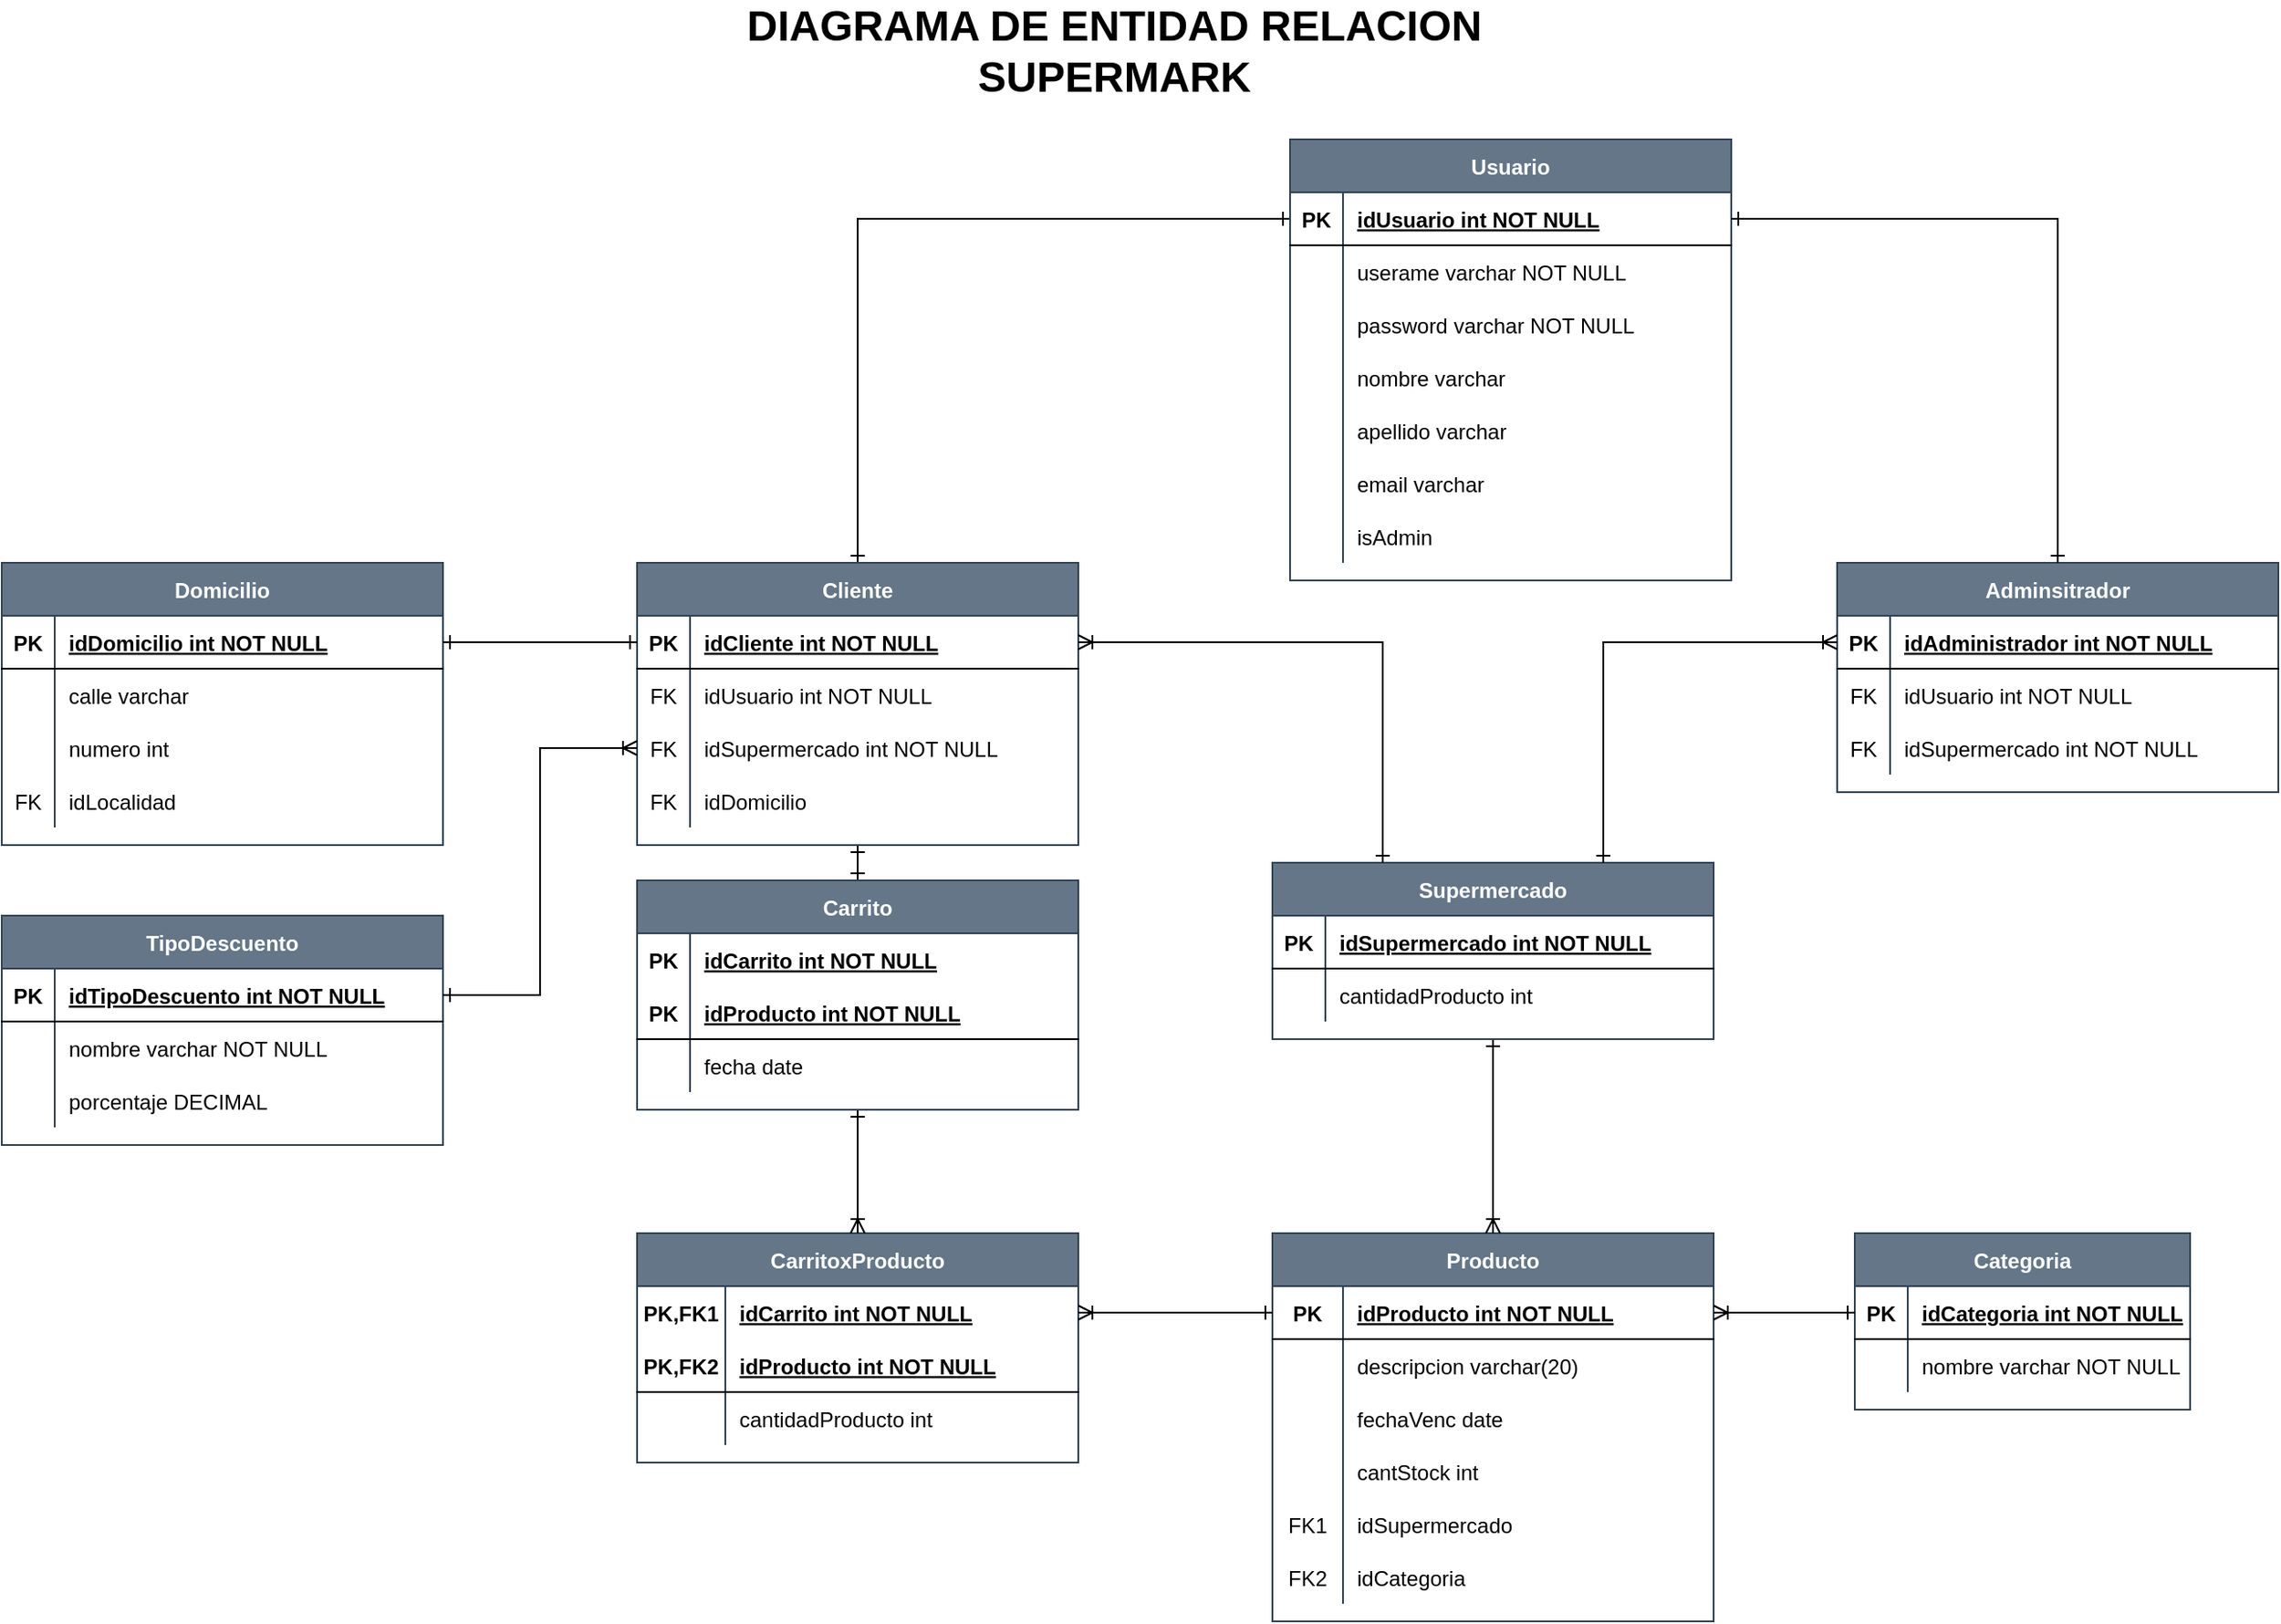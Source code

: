 <mxfile version="20.0.4" type="google"><diagram id="itQEh6w1eeLXgk484Dmk" name="Punto 1"><mxGraphModel grid="1" page="1" gridSize="10" guides="1" tooltips="1" connect="1" arrows="1" fold="1" pageScale="1" pageWidth="827" pageHeight="1169" math="0" shadow="0"><root><mxCell id="0"/><mxCell id="1" parent="0"/><mxCell id="08TrAKvuxEIMJh_NqLTO-1" style="edgeStyle=orthogonalEdgeStyle;rounded=0;orthogonalLoop=1;jettySize=auto;html=1;exitX=0.5;exitY=1;exitDx=0;exitDy=0;entryX=0.5;entryY=0;entryDx=0;entryDy=0;startArrow=ERone;startFill=0;endArrow=ERone;endFill=0;" edge="1" parent="1" source="08TrAKvuxEIMJh_NqLTO-3" target="08TrAKvuxEIMJh_NqLTO-66"><mxGeometry relative="1" as="geometry"/></mxCell><mxCell id="08TrAKvuxEIMJh_NqLTO-2" style="edgeStyle=orthogonalEdgeStyle;rounded=0;orthogonalLoop=1;jettySize=auto;html=1;exitX=0.5;exitY=0;exitDx=0;exitDy=0;entryX=0;entryY=0.5;entryDx=0;entryDy=0;fontColor=#FF0000;startArrow=ERone;startFill=0;endArrow=ERone;endFill=0;" edge="1" parent="1" source="08TrAKvuxEIMJh_NqLTO-3" target="08TrAKvuxEIMJh_NqLTO-94"><mxGeometry relative="1" as="geometry"/></mxCell><mxCell id="08TrAKvuxEIMJh_NqLTO-3" value="Cliente" style="shape=table;startSize=30;container=1;collapsible=1;childLayout=tableLayout;fixedRows=1;rowLines=0;fontStyle=1;align=center;resizeLast=1;fillColor=#647687;fontColor=#ffffff;strokeColor=#314354;" vertex="1" parent="1"><mxGeometry x="400" y="360" width="250" height="160" as="geometry"/></mxCell><mxCell id="08TrAKvuxEIMJh_NqLTO-4" value="" style="shape=partialRectangle;collapsible=0;dropTarget=0;pointerEvents=0;fillColor=none;points=[[0,0.5],[1,0.5]];portConstraint=eastwest;top=0;left=0;right=0;bottom=1;" vertex="1" parent="08TrAKvuxEIMJh_NqLTO-3"><mxGeometry y="30" width="250" height="30" as="geometry"/></mxCell><mxCell id="08TrAKvuxEIMJh_NqLTO-5" value="PK" style="shape=partialRectangle;overflow=hidden;connectable=0;fillColor=none;top=0;left=0;bottom=0;right=0;fontStyle=1;" vertex="1" parent="08TrAKvuxEIMJh_NqLTO-4"><mxGeometry width="30" height="30" as="geometry"><mxRectangle width="30" height="30" as="alternateBounds"/></mxGeometry></mxCell><mxCell id="08TrAKvuxEIMJh_NqLTO-6" value="idCliente int NOT NULL " style="shape=partialRectangle;overflow=hidden;connectable=0;fillColor=none;top=0;left=0;bottom=0;right=0;align=left;spacingLeft=6;fontStyle=5;" vertex="1" parent="08TrAKvuxEIMJh_NqLTO-4"><mxGeometry x="30" width="220" height="30" as="geometry"><mxRectangle width="220" height="30" as="alternateBounds"/></mxGeometry></mxCell><mxCell id="REwyQdhjosNKztsSCiWp-10" value="" style="shape=tableRow;horizontal=0;startSize=0;swimlaneHead=0;swimlaneBody=0;fillColor=none;collapsible=0;dropTarget=0;points=[[0,0.5],[1,0.5]];portConstraint=eastwest;top=0;left=0;right=0;bottom=0;" vertex="1" parent="08TrAKvuxEIMJh_NqLTO-3"><mxGeometry y="60" width="250" height="30" as="geometry"/></mxCell><mxCell id="REwyQdhjosNKztsSCiWp-11" value="FK" style="shape=partialRectangle;connectable=0;fillColor=none;top=0;left=0;bottom=0;right=0;fontStyle=0;overflow=hidden;" vertex="1" parent="REwyQdhjosNKztsSCiWp-10"><mxGeometry width="30" height="30" as="geometry"><mxRectangle width="30" height="30" as="alternateBounds"/></mxGeometry></mxCell><mxCell id="REwyQdhjosNKztsSCiWp-12" value="idUsuario int NOT NULL" style="shape=partialRectangle;connectable=0;fillColor=none;top=0;left=0;bottom=0;right=0;align=left;spacingLeft=6;fontStyle=0;overflow=hidden;" vertex="1" parent="REwyQdhjosNKztsSCiWp-10"><mxGeometry x="30" width="220" height="30" as="geometry"><mxRectangle width="220" height="30" as="alternateBounds"/></mxGeometry></mxCell><mxCell id="08TrAKvuxEIMJh_NqLTO-7" value="" style="shape=partialRectangle;collapsible=0;dropTarget=0;pointerEvents=0;fillColor=none;points=[[0,0.5],[1,0.5]];portConstraint=eastwest;top=0;left=0;right=0;bottom=0;" vertex="1" parent="08TrAKvuxEIMJh_NqLTO-3"><mxGeometry y="90" width="250" height="30" as="geometry"/></mxCell><mxCell id="08TrAKvuxEIMJh_NqLTO-8" value="FK" style="shape=partialRectangle;overflow=hidden;connectable=0;fillColor=none;top=0;left=0;bottom=0;right=0;" vertex="1" parent="08TrAKvuxEIMJh_NqLTO-7"><mxGeometry width="30" height="30" as="geometry"><mxRectangle width="30" height="30" as="alternateBounds"/></mxGeometry></mxCell><mxCell id="08TrAKvuxEIMJh_NqLTO-9" value="idSupermercado int NOT NULL" style="shape=partialRectangle;overflow=hidden;connectable=0;fillColor=none;top=0;left=0;bottom=0;right=0;align=left;spacingLeft=6;" vertex="1" parent="08TrAKvuxEIMJh_NqLTO-7"><mxGeometry x="30" width="220" height="30" as="geometry"><mxRectangle width="220" height="30" as="alternateBounds"/></mxGeometry></mxCell><mxCell id="REwyQdhjosNKztsSCiWp-6" value="" style="shape=tableRow;horizontal=0;startSize=0;swimlaneHead=0;swimlaneBody=0;fillColor=none;collapsible=0;dropTarget=0;points=[[0,0.5],[1,0.5]];portConstraint=eastwest;top=0;left=0;right=0;bottom=0;" vertex="1" parent="08TrAKvuxEIMJh_NqLTO-3"><mxGeometry y="120" width="250" height="30" as="geometry"/></mxCell><mxCell id="REwyQdhjosNKztsSCiWp-7" value="FK" style="shape=partialRectangle;connectable=0;fillColor=none;top=0;left=0;bottom=0;right=0;fontStyle=0;overflow=hidden;" vertex="1" parent="REwyQdhjosNKztsSCiWp-6"><mxGeometry width="30" height="30" as="geometry"><mxRectangle width="30" height="30" as="alternateBounds"/></mxGeometry></mxCell><mxCell id="REwyQdhjosNKztsSCiWp-8" value="idDomicilio" style="shape=partialRectangle;connectable=0;fillColor=none;top=0;left=0;bottom=0;right=0;align=left;spacingLeft=6;fontStyle=0;overflow=hidden;" vertex="1" parent="REwyQdhjosNKztsSCiWp-6"><mxGeometry x="30" width="220" height="30" as="geometry"><mxRectangle width="220" height="30" as="alternateBounds"/></mxGeometry></mxCell><mxCell id="08TrAKvuxEIMJh_NqLTO-10" value="Domicilio" style="shape=table;startSize=30;container=1;collapsible=1;childLayout=tableLayout;fixedRows=1;rowLines=0;fontStyle=1;align=center;resizeLast=1;fillColor=#647687;fontColor=#ffffff;strokeColor=#314354;" vertex="1" parent="1"><mxGeometry x="40" y="360" width="250" height="160" as="geometry"/></mxCell><mxCell id="08TrAKvuxEIMJh_NqLTO-11" value="" style="shape=partialRectangle;collapsible=0;dropTarget=0;pointerEvents=0;fillColor=none;points=[[0,0.5],[1,0.5]];portConstraint=eastwest;top=0;left=0;right=0;bottom=1;" vertex="1" parent="08TrAKvuxEIMJh_NqLTO-10"><mxGeometry y="30" width="250" height="30" as="geometry"/></mxCell><mxCell id="08TrAKvuxEIMJh_NqLTO-12" value="PK" style="shape=partialRectangle;overflow=hidden;connectable=0;fillColor=none;top=0;left=0;bottom=0;right=0;fontStyle=1;" vertex="1" parent="08TrAKvuxEIMJh_NqLTO-11"><mxGeometry width="30" height="30" as="geometry"><mxRectangle width="30" height="30" as="alternateBounds"/></mxGeometry></mxCell><mxCell id="08TrAKvuxEIMJh_NqLTO-13" value="idDomicilio int NOT NULL " style="shape=partialRectangle;overflow=hidden;connectable=0;fillColor=none;top=0;left=0;bottom=0;right=0;align=left;spacingLeft=6;fontStyle=5;" vertex="1" parent="08TrAKvuxEIMJh_NqLTO-11"><mxGeometry x="30" width="220" height="30" as="geometry"><mxRectangle width="220" height="30" as="alternateBounds"/></mxGeometry></mxCell><mxCell id="08TrAKvuxEIMJh_NqLTO-14" value="" style="shape=partialRectangle;collapsible=0;dropTarget=0;pointerEvents=0;fillColor=none;points=[[0,0.5],[1,0.5]];portConstraint=eastwest;top=0;left=0;right=0;bottom=0;" vertex="1" parent="08TrAKvuxEIMJh_NqLTO-10"><mxGeometry y="60" width="250" height="30" as="geometry"/></mxCell><mxCell id="08TrAKvuxEIMJh_NqLTO-15" value="" style="shape=partialRectangle;overflow=hidden;connectable=0;fillColor=none;top=0;left=0;bottom=0;right=0;" vertex="1" parent="08TrAKvuxEIMJh_NqLTO-14"><mxGeometry width="30" height="30" as="geometry"><mxRectangle width="30" height="30" as="alternateBounds"/></mxGeometry></mxCell><mxCell id="08TrAKvuxEIMJh_NqLTO-16" value="calle varchar" style="shape=partialRectangle;overflow=hidden;connectable=0;fillColor=none;top=0;left=0;bottom=0;right=0;align=left;spacingLeft=6;" vertex="1" parent="08TrAKvuxEIMJh_NqLTO-14"><mxGeometry x="30" width="220" height="30" as="geometry"><mxRectangle width="220" height="30" as="alternateBounds"/></mxGeometry></mxCell><mxCell id="08TrAKvuxEIMJh_NqLTO-17" value="" style="shape=tableRow;horizontal=0;startSize=0;swimlaneHead=0;swimlaneBody=0;fillColor=none;collapsible=0;dropTarget=0;points=[[0,0.5],[1,0.5]];portConstraint=eastwest;top=0;left=0;right=0;bottom=0;fontColor=#000000;strokeColor=default;" vertex="1" parent="08TrAKvuxEIMJh_NqLTO-10"><mxGeometry y="90" width="250" height="30" as="geometry"/></mxCell><mxCell id="08TrAKvuxEIMJh_NqLTO-18" value="" style="shape=partialRectangle;connectable=0;fillColor=none;top=0;left=0;bottom=0;right=0;editable=1;overflow=hidden;fontColor=#000000;strokeColor=default;" vertex="1" parent="08TrAKvuxEIMJh_NqLTO-17"><mxGeometry width="30" height="30" as="geometry"><mxRectangle width="30" height="30" as="alternateBounds"/></mxGeometry></mxCell><mxCell id="08TrAKvuxEIMJh_NqLTO-19" value="numero int" style="shape=partialRectangle;connectable=0;fillColor=none;top=0;left=0;bottom=0;right=0;align=left;spacingLeft=6;overflow=hidden;fontColor=#000000;strokeColor=default;" vertex="1" parent="08TrAKvuxEIMJh_NqLTO-17"><mxGeometry x="30" width="220" height="30" as="geometry"><mxRectangle width="220" height="30" as="alternateBounds"/></mxGeometry></mxCell><mxCell id="08TrAKvuxEIMJh_NqLTO-20" value="" style="shape=tableRow;horizontal=0;startSize=0;swimlaneHead=0;swimlaneBody=0;fillColor=none;collapsible=0;dropTarget=0;points=[[0,0.5],[1,0.5]];portConstraint=eastwest;top=0;left=0;right=0;bottom=0;fontColor=#000000;strokeColor=default;" vertex="1" parent="08TrAKvuxEIMJh_NqLTO-10"><mxGeometry y="120" width="250" height="30" as="geometry"/></mxCell><mxCell id="08TrAKvuxEIMJh_NqLTO-21" value="FK" style="shape=partialRectangle;connectable=0;fillColor=none;top=0;left=0;bottom=0;right=0;editable=1;overflow=hidden;fontColor=#000000;strokeColor=default;" vertex="1" parent="08TrAKvuxEIMJh_NqLTO-20"><mxGeometry width="30" height="30" as="geometry"><mxRectangle width="30" height="30" as="alternateBounds"/></mxGeometry></mxCell><mxCell id="08TrAKvuxEIMJh_NqLTO-22" value="idLocalidad" style="shape=partialRectangle;connectable=0;fillColor=none;top=0;left=0;bottom=0;right=0;align=left;spacingLeft=6;overflow=hidden;fontColor=#000000;strokeColor=default;" vertex="1" parent="08TrAKvuxEIMJh_NqLTO-20"><mxGeometry x="30" width="220" height="30" as="geometry"><mxRectangle width="220" height="30" as="alternateBounds"/></mxGeometry></mxCell><mxCell id="08TrAKvuxEIMJh_NqLTO-34" value="DIAGRAMA DE ENTIDAD RELACION&lt;br&gt;SUPERMARK" style="text;strokeColor=none;fillColor=none;html=1;fontSize=24;fontStyle=1;verticalAlign=middle;align=center;" vertex="1" parent="1"><mxGeometry x="620" y="50" width="100" height="40" as="geometry"/></mxCell><mxCell id="08TrAKvuxEIMJh_NqLTO-35" style="edgeStyle=orthogonalEdgeStyle;rounded=0;orthogonalLoop=1;jettySize=auto;html=1;entryX=0;entryY=0.5;entryDx=0;entryDy=0;exitX=1;exitY=0.5;exitDx=0;exitDy=0;startArrow=ERone;startFill=0;endArrow=ERone;endFill=0;" edge="1" parent="1" source="08TrAKvuxEIMJh_NqLTO-11" target="08TrAKvuxEIMJh_NqLTO-4"><mxGeometry relative="1" as="geometry"><mxPoint x="360" y="310" as="sourcePoint"/></mxGeometry></mxCell><mxCell id="08TrAKvuxEIMJh_NqLTO-36" value="CarritoxProducto" style="shape=table;startSize=30;container=1;collapsible=1;childLayout=tableLayout;fixedRows=1;rowLines=0;fontStyle=1;align=center;resizeLast=1;fillColor=#647687;fontColor=#ffffff;strokeColor=#314354;" vertex="1" parent="1"><mxGeometry x="400" y="740" width="250" height="130" as="geometry"/></mxCell><mxCell id="08TrAKvuxEIMJh_NqLTO-37" value="" style="shape=partialRectangle;collapsible=0;dropTarget=0;pointerEvents=0;fillColor=none;points=[[0,0.5],[1,0.5]];portConstraint=eastwest;top=0;left=0;right=0;bottom=1;strokeColor=none;" vertex="1" parent="08TrAKvuxEIMJh_NqLTO-36"><mxGeometry y="30" width="250" height="30" as="geometry"/></mxCell><mxCell id="08TrAKvuxEIMJh_NqLTO-38" value="PK,FK1" style="shape=partialRectangle;overflow=hidden;connectable=0;fillColor=none;top=0;left=0;bottom=0;right=0;fontStyle=1;" vertex="1" parent="08TrAKvuxEIMJh_NqLTO-37"><mxGeometry width="50" height="30" as="geometry"><mxRectangle width="50" height="30" as="alternateBounds"/></mxGeometry></mxCell><mxCell id="08TrAKvuxEIMJh_NqLTO-39" value="idCarrito int NOT NULL " style="shape=partialRectangle;overflow=hidden;connectable=0;fillColor=none;top=0;left=0;bottom=0;right=0;align=left;spacingLeft=6;fontStyle=5;" vertex="1" parent="08TrAKvuxEIMJh_NqLTO-37"><mxGeometry x="50" width="200" height="30" as="geometry"><mxRectangle width="200" height="30" as="alternateBounds"/></mxGeometry></mxCell><mxCell id="08TrAKvuxEIMJh_NqLTO-40" value="" style="shape=tableRow;horizontal=0;startSize=0;swimlaneHead=0;swimlaneBody=0;fillColor=none;collapsible=0;dropTarget=0;points=[[0,0.5],[1,0.5]];portConstraint=eastwest;top=0;left=0;right=0;bottom=1;" vertex="1" parent="08TrAKvuxEIMJh_NqLTO-36"><mxGeometry y="60" width="250" height="30" as="geometry"/></mxCell><mxCell id="08TrAKvuxEIMJh_NqLTO-41" value="PK,FK2" style="shape=partialRectangle;connectable=0;fillColor=none;top=0;left=0;bottom=0;right=0;fontStyle=1;overflow=hidden;" vertex="1" parent="08TrAKvuxEIMJh_NqLTO-40"><mxGeometry width="50" height="30" as="geometry"><mxRectangle width="50" height="30" as="alternateBounds"/></mxGeometry></mxCell><mxCell id="08TrAKvuxEIMJh_NqLTO-42" value="idProducto int NOT NULL" style="shape=partialRectangle;connectable=0;fillColor=none;top=0;left=0;bottom=0;right=0;align=left;spacingLeft=6;fontStyle=5;overflow=hidden;" vertex="1" parent="08TrAKvuxEIMJh_NqLTO-40"><mxGeometry x="50" width="200" height="30" as="geometry"><mxRectangle width="200" height="30" as="alternateBounds"/></mxGeometry></mxCell><mxCell id="08TrAKvuxEIMJh_NqLTO-43" value="" style="shape=partialRectangle;collapsible=0;dropTarget=0;pointerEvents=0;fillColor=none;points=[[0,0.5],[1,0.5]];portConstraint=eastwest;top=0;left=0;right=0;bottom=0;" vertex="1" parent="08TrAKvuxEIMJh_NqLTO-36"><mxGeometry y="90" width="250" height="30" as="geometry"/></mxCell><mxCell id="08TrAKvuxEIMJh_NqLTO-44" value="" style="shape=partialRectangle;overflow=hidden;connectable=0;fillColor=none;top=0;left=0;bottom=0;right=0;" vertex="1" parent="08TrAKvuxEIMJh_NqLTO-43"><mxGeometry width="50" height="30" as="geometry"><mxRectangle width="50" height="30" as="alternateBounds"/></mxGeometry></mxCell><mxCell id="08TrAKvuxEIMJh_NqLTO-45" value="cantidadProducto int" style="shape=partialRectangle;overflow=hidden;connectable=0;fillColor=none;top=0;left=0;bottom=0;right=0;align=left;spacingLeft=6;" vertex="1" parent="08TrAKvuxEIMJh_NqLTO-43"><mxGeometry x="50" width="200" height="30" as="geometry"><mxRectangle width="200" height="30" as="alternateBounds"/></mxGeometry></mxCell><mxCell id="08TrAKvuxEIMJh_NqLTO-46" value="Producto" style="shape=table;startSize=30;container=1;collapsible=1;childLayout=tableLayout;fixedRows=1;rowLines=0;fontStyle=1;align=center;resizeLast=1;fillColor=#647687;fontColor=#ffffff;strokeColor=#314354;" vertex="1" parent="1"><mxGeometry x="760" y="740" width="250" height="220" as="geometry"/></mxCell><mxCell id="08TrAKvuxEIMJh_NqLTO-47" value="" style="shape=tableRow;horizontal=0;startSize=0;swimlaneHead=0;swimlaneBody=0;fillColor=none;collapsible=0;dropTarget=0;points=[[0,0.5],[1,0.5]];portConstraint=eastwest;top=0;left=0;right=0;bottom=1;" vertex="1" parent="08TrAKvuxEIMJh_NqLTO-46"><mxGeometry y="30" width="250" height="30" as="geometry"/></mxCell><mxCell id="08TrAKvuxEIMJh_NqLTO-48" value="PK" style="shape=partialRectangle;connectable=0;fillColor=none;top=0;left=0;bottom=0;right=0;fontStyle=1;overflow=hidden;" vertex="1" parent="08TrAKvuxEIMJh_NqLTO-47"><mxGeometry width="40" height="30" as="geometry"><mxRectangle width="40" height="30" as="alternateBounds"/></mxGeometry></mxCell><mxCell id="08TrAKvuxEIMJh_NqLTO-49" value="idProducto int NOT NULL" style="shape=partialRectangle;connectable=0;fillColor=none;top=0;left=0;bottom=0;right=0;align=left;spacingLeft=6;fontStyle=5;overflow=hidden;" vertex="1" parent="08TrAKvuxEIMJh_NqLTO-47"><mxGeometry x="40" width="210" height="30" as="geometry"><mxRectangle width="210" height="30" as="alternateBounds"/></mxGeometry></mxCell><mxCell id="08TrAKvuxEIMJh_NqLTO-50" value="" style="shape=partialRectangle;collapsible=0;dropTarget=0;pointerEvents=0;fillColor=none;points=[[0,0.5],[1,0.5]];portConstraint=eastwest;top=0;left=0;right=0;bottom=0;" vertex="1" parent="08TrAKvuxEIMJh_NqLTO-46"><mxGeometry y="60" width="250" height="30" as="geometry"/></mxCell><mxCell id="08TrAKvuxEIMJh_NqLTO-51" value="" style="shape=partialRectangle;overflow=hidden;connectable=0;fillColor=none;top=0;left=0;bottom=0;right=0;" vertex="1" parent="08TrAKvuxEIMJh_NqLTO-50"><mxGeometry width="40" height="30" as="geometry"><mxRectangle width="40" height="30" as="alternateBounds"/></mxGeometry></mxCell><mxCell id="08TrAKvuxEIMJh_NqLTO-52" value="descripcion varchar(20)" style="shape=partialRectangle;overflow=hidden;connectable=0;fillColor=none;top=0;left=0;bottom=0;right=0;align=left;spacingLeft=6;" vertex="1" parent="08TrAKvuxEIMJh_NqLTO-50"><mxGeometry x="40" width="210" height="30" as="geometry"><mxRectangle width="210" height="30" as="alternateBounds"/></mxGeometry></mxCell><mxCell id="08TrAKvuxEIMJh_NqLTO-53" value="" style="shape=tableRow;horizontal=0;startSize=0;swimlaneHead=0;swimlaneBody=0;fillColor=none;collapsible=0;dropTarget=0;points=[[0,0.5],[1,0.5]];portConstraint=eastwest;top=0;left=0;right=0;bottom=0;fontColor=#FF0000;" vertex="1" parent="08TrAKvuxEIMJh_NqLTO-46"><mxGeometry y="90" width="250" height="30" as="geometry"/></mxCell><mxCell id="08TrAKvuxEIMJh_NqLTO-54" value="" style="shape=partialRectangle;connectable=0;fillColor=none;top=0;left=0;bottom=0;right=0;fontStyle=0;overflow=hidden;fontColor=#000000;" vertex="1" parent="08TrAKvuxEIMJh_NqLTO-53"><mxGeometry width="40" height="30" as="geometry"><mxRectangle width="40" height="30" as="alternateBounds"/></mxGeometry></mxCell><mxCell id="08TrAKvuxEIMJh_NqLTO-55" value="fechaVenc date" style="shape=partialRectangle;connectable=0;fillColor=none;top=0;left=0;bottom=0;right=0;align=left;spacingLeft=6;fontStyle=0;overflow=hidden;fontColor=#000000;" vertex="1" parent="08TrAKvuxEIMJh_NqLTO-53"><mxGeometry x="40" width="210" height="30" as="geometry"><mxRectangle width="210" height="30" as="alternateBounds"/></mxGeometry></mxCell><mxCell id="08TrAKvuxEIMJh_NqLTO-56" value="" style="shape=tableRow;horizontal=0;startSize=0;swimlaneHead=0;swimlaneBody=0;fillColor=none;collapsible=0;dropTarget=0;points=[[0,0.5],[1,0.5]];portConstraint=eastwest;top=0;left=0;right=0;bottom=0;fontColor=#000000;" vertex="1" parent="08TrAKvuxEIMJh_NqLTO-46"><mxGeometry y="120" width="250" height="30" as="geometry"/></mxCell><mxCell id="08TrAKvuxEIMJh_NqLTO-57" value="" style="shape=partialRectangle;connectable=0;fillColor=none;top=0;left=0;bottom=0;right=0;editable=1;overflow=hidden;fontColor=#000000;" vertex="1" parent="08TrAKvuxEIMJh_NqLTO-56"><mxGeometry width="40" height="30" as="geometry"><mxRectangle width="40" height="30" as="alternateBounds"/></mxGeometry></mxCell><mxCell id="08TrAKvuxEIMJh_NqLTO-58" value="cantStock int" style="shape=partialRectangle;connectable=0;fillColor=none;top=0;left=0;bottom=0;right=0;align=left;spacingLeft=6;overflow=hidden;fontColor=#000000;" vertex="1" parent="08TrAKvuxEIMJh_NqLTO-56"><mxGeometry x="40" width="210" height="30" as="geometry"><mxRectangle width="210" height="30" as="alternateBounds"/></mxGeometry></mxCell><mxCell id="08TrAKvuxEIMJh_NqLTO-59" value="" style="shape=tableRow;horizontal=0;startSize=0;swimlaneHead=0;swimlaneBody=0;fillColor=none;collapsible=0;dropTarget=0;points=[[0,0.5],[1,0.5]];portConstraint=eastwest;top=0;left=0;right=0;bottom=0;fontColor=#000000;" vertex="1" parent="08TrAKvuxEIMJh_NqLTO-46"><mxGeometry y="150" width="250" height="30" as="geometry"/></mxCell><mxCell id="08TrAKvuxEIMJh_NqLTO-60" value="FK1" style="shape=partialRectangle;connectable=0;fillColor=none;top=0;left=0;bottom=0;right=0;editable=1;overflow=hidden;fontColor=#000000;" vertex="1" parent="08TrAKvuxEIMJh_NqLTO-59"><mxGeometry width="40" height="30" as="geometry"><mxRectangle width="40" height="30" as="alternateBounds"/></mxGeometry></mxCell><mxCell id="08TrAKvuxEIMJh_NqLTO-61" value="idSupermercado" style="shape=partialRectangle;connectable=0;fillColor=none;top=0;left=0;bottom=0;right=0;align=left;spacingLeft=6;overflow=hidden;fontColor=#000000;" vertex="1" parent="08TrAKvuxEIMJh_NqLTO-59"><mxGeometry x="40" width="210" height="30" as="geometry"><mxRectangle width="210" height="30" as="alternateBounds"/></mxGeometry></mxCell><mxCell id="08TrAKvuxEIMJh_NqLTO-62" value="" style="shape=tableRow;horizontal=0;startSize=0;swimlaneHead=0;swimlaneBody=0;fillColor=none;collapsible=0;dropTarget=0;points=[[0,0.5],[1,0.5]];portConstraint=eastwest;top=0;left=0;right=0;bottom=0;fontColor=#000000;strokeColor=default;" vertex="1" parent="08TrAKvuxEIMJh_NqLTO-46"><mxGeometry y="180" width="250" height="30" as="geometry"/></mxCell><mxCell id="08TrAKvuxEIMJh_NqLTO-63" value="FK2" style="shape=partialRectangle;connectable=0;fillColor=none;top=0;left=0;bottom=0;right=0;fontStyle=0;overflow=hidden;fontColor=#000000;strokeColor=default;" vertex="1" parent="08TrAKvuxEIMJh_NqLTO-62"><mxGeometry width="40" height="30" as="geometry"><mxRectangle width="40" height="30" as="alternateBounds"/></mxGeometry></mxCell><mxCell id="08TrAKvuxEIMJh_NqLTO-64" value="idCategoria" style="shape=partialRectangle;connectable=0;fillColor=none;top=0;left=0;bottom=0;right=0;align=left;spacingLeft=6;fontStyle=0;overflow=hidden;fontColor=#000000;strokeColor=default;" vertex="1" parent="08TrAKvuxEIMJh_NqLTO-62"><mxGeometry x="40" width="210" height="30" as="geometry"><mxRectangle width="210" height="30" as="alternateBounds"/></mxGeometry></mxCell><mxCell id="08TrAKvuxEIMJh_NqLTO-65" style="edgeStyle=orthogonalEdgeStyle;rounded=0;orthogonalLoop=1;jettySize=auto;html=1;exitX=0.5;exitY=1;exitDx=0;exitDy=0;entryX=0.5;entryY=0;entryDx=0;entryDy=0;startArrow=ERone;startFill=0;endArrow=ERoneToMany;endFill=0;" edge="1" parent="1" source="08TrAKvuxEIMJh_NqLTO-66" target="08TrAKvuxEIMJh_NqLTO-36"><mxGeometry relative="1" as="geometry"/></mxCell><mxCell id="08TrAKvuxEIMJh_NqLTO-66" value="Carrito" style="shape=table;startSize=30;container=1;collapsible=1;childLayout=tableLayout;fixedRows=1;rowLines=0;fontStyle=1;align=center;resizeLast=1;fillColor=#647687;fontColor=#ffffff;strokeColor=#314354;" vertex="1" parent="1"><mxGeometry x="400" y="540" width="250" height="130" as="geometry"/></mxCell><mxCell id="08TrAKvuxEIMJh_NqLTO-67" value="" style="shape=partialRectangle;collapsible=0;dropTarget=0;pointerEvents=0;fillColor=none;points=[[0,0.5],[1,0.5]];portConstraint=eastwest;top=0;left=0;right=0;bottom=1;strokeColor=none;" vertex="1" parent="08TrAKvuxEIMJh_NqLTO-66"><mxGeometry y="30" width="250" height="30" as="geometry"/></mxCell><mxCell id="08TrAKvuxEIMJh_NqLTO-68" value="PK" style="shape=partialRectangle;overflow=hidden;connectable=0;fillColor=none;top=0;left=0;bottom=0;right=0;fontStyle=1;" vertex="1" parent="08TrAKvuxEIMJh_NqLTO-67"><mxGeometry width="30" height="30" as="geometry"><mxRectangle width="30" height="30" as="alternateBounds"/></mxGeometry></mxCell><mxCell id="08TrAKvuxEIMJh_NqLTO-69" value="idCarrito int NOT NULL " style="shape=partialRectangle;overflow=hidden;connectable=0;fillColor=none;top=0;left=0;bottom=0;right=0;align=left;spacingLeft=6;fontStyle=5;" vertex="1" parent="08TrAKvuxEIMJh_NqLTO-67"><mxGeometry x="30" width="220" height="30" as="geometry"><mxRectangle width="220" height="30" as="alternateBounds"/></mxGeometry></mxCell><mxCell id="08TrAKvuxEIMJh_NqLTO-70" value="" style="shape=tableRow;horizontal=0;startSize=0;swimlaneHead=0;swimlaneBody=0;fillColor=none;collapsible=0;dropTarget=0;points=[[0,0.5],[1,0.5]];portConstraint=eastwest;top=0;left=0;right=0;bottom=1;" vertex="1" parent="08TrAKvuxEIMJh_NqLTO-66"><mxGeometry y="60" width="250" height="30" as="geometry"/></mxCell><mxCell id="08TrAKvuxEIMJh_NqLTO-71" value="PK" style="shape=partialRectangle;connectable=0;fillColor=none;top=0;left=0;bottom=0;right=0;fontStyle=1;overflow=hidden;" vertex="1" parent="08TrAKvuxEIMJh_NqLTO-70"><mxGeometry width="30" height="30" as="geometry"><mxRectangle width="30" height="30" as="alternateBounds"/></mxGeometry></mxCell><mxCell id="08TrAKvuxEIMJh_NqLTO-72" value="idProducto int NOT NULL" style="shape=partialRectangle;connectable=0;fillColor=none;top=0;left=0;bottom=0;right=0;align=left;spacingLeft=6;fontStyle=5;overflow=hidden;" vertex="1" parent="08TrAKvuxEIMJh_NqLTO-70"><mxGeometry x="30" width="220" height="30" as="geometry"><mxRectangle width="220" height="30" as="alternateBounds"/></mxGeometry></mxCell><mxCell id="08TrAKvuxEIMJh_NqLTO-73" value="" style="shape=partialRectangle;collapsible=0;dropTarget=0;pointerEvents=0;fillColor=none;points=[[0,0.5],[1,0.5]];portConstraint=eastwest;top=0;left=0;right=0;bottom=0;" vertex="1" parent="08TrAKvuxEIMJh_NqLTO-66"><mxGeometry y="90" width="250" height="30" as="geometry"/></mxCell><mxCell id="08TrAKvuxEIMJh_NqLTO-74" value="" style="shape=partialRectangle;overflow=hidden;connectable=0;fillColor=none;top=0;left=0;bottom=0;right=0;" vertex="1" parent="08TrAKvuxEIMJh_NqLTO-73"><mxGeometry width="30" height="30" as="geometry"><mxRectangle width="30" height="30" as="alternateBounds"/></mxGeometry></mxCell><mxCell id="08TrAKvuxEIMJh_NqLTO-75" value="fecha date" style="shape=partialRectangle;overflow=hidden;connectable=0;fillColor=none;top=0;left=0;bottom=0;right=0;align=left;spacingLeft=6;" vertex="1" parent="08TrAKvuxEIMJh_NqLTO-73"><mxGeometry x="30" width="220" height="30" as="geometry"><mxRectangle width="220" height="30" as="alternateBounds"/></mxGeometry></mxCell><mxCell id="08TrAKvuxEIMJh_NqLTO-76" style="edgeStyle=orthogonalEdgeStyle;rounded=0;orthogonalLoop=1;jettySize=auto;html=1;exitX=1;exitY=0.5;exitDx=0;exitDy=0;entryX=0;entryY=0.5;entryDx=0;entryDy=0;startArrow=ERoneToMany;startFill=0;endArrow=ERone;endFill=0;" edge="1" parent="1" source="08TrAKvuxEIMJh_NqLTO-37"><mxGeometry relative="1" as="geometry"><mxPoint x="760" y="785" as="targetPoint"/></mxGeometry></mxCell><mxCell id="08TrAKvuxEIMJh_NqLTO-77" style="edgeStyle=orthogonalEdgeStyle;rounded=0;orthogonalLoop=1;jettySize=auto;html=1;exitX=0.5;exitY=1;exitDx=0;exitDy=0;entryX=0.5;entryY=0;entryDx=0;entryDy=0;fontColor=#000000;startArrow=ERone;startFill=0;endArrow=ERoneToMany;endFill=0;" edge="1" parent="1" source="08TrAKvuxEIMJh_NqLTO-78" target="08TrAKvuxEIMJh_NqLTO-46"><mxGeometry relative="1" as="geometry"/></mxCell><mxCell id="08TrAKvuxEIMJh_NqLTO-78" value="Supermercado" style="shape=table;startSize=30;container=1;collapsible=1;childLayout=tableLayout;fixedRows=1;rowLines=0;fontStyle=1;align=center;resizeLast=1;fillColor=#647687;fontColor=#ffffff;strokeColor=#314354;" vertex="1" parent="1"><mxGeometry x="760" y="530" width="250" height="100" as="geometry"/></mxCell><mxCell id="08TrAKvuxEIMJh_NqLTO-79" value="" style="shape=partialRectangle;collapsible=0;dropTarget=0;pointerEvents=0;fillColor=none;points=[[0,0.5],[1,0.5]];portConstraint=eastwest;top=0;left=0;right=0;bottom=1;strokeColor=default;" vertex="1" parent="08TrAKvuxEIMJh_NqLTO-78"><mxGeometry y="30" width="250" height="30" as="geometry"/></mxCell><mxCell id="08TrAKvuxEIMJh_NqLTO-80" value="PK" style="shape=partialRectangle;overflow=hidden;connectable=0;fillColor=none;top=0;left=0;bottom=0;right=0;fontStyle=1;" vertex="1" parent="08TrAKvuxEIMJh_NqLTO-79"><mxGeometry width="30" height="30" as="geometry"><mxRectangle width="30" height="30" as="alternateBounds"/></mxGeometry></mxCell><mxCell id="08TrAKvuxEIMJh_NqLTO-81" value="idSupermercado int NOT NULL " style="shape=partialRectangle;overflow=hidden;connectable=0;fillColor=none;top=0;left=0;bottom=0;right=0;align=left;spacingLeft=6;fontStyle=5;" vertex="1" parent="08TrAKvuxEIMJh_NqLTO-79"><mxGeometry x="30" width="220" height="30" as="geometry"><mxRectangle width="220" height="30" as="alternateBounds"/></mxGeometry></mxCell><mxCell id="08TrAKvuxEIMJh_NqLTO-82" value="" style="shape=partialRectangle;collapsible=0;dropTarget=0;pointerEvents=0;fillColor=none;points=[[0,0.5],[1,0.5]];portConstraint=eastwest;top=0;left=0;right=0;bottom=0;" vertex="1" parent="08TrAKvuxEIMJh_NqLTO-78"><mxGeometry y="60" width="250" height="30" as="geometry"/></mxCell><mxCell id="08TrAKvuxEIMJh_NqLTO-83" value="" style="shape=partialRectangle;overflow=hidden;connectable=0;fillColor=none;top=0;left=0;bottom=0;right=0;" vertex="1" parent="08TrAKvuxEIMJh_NqLTO-82"><mxGeometry width="30" height="30" as="geometry"><mxRectangle width="30" height="30" as="alternateBounds"/></mxGeometry></mxCell><mxCell id="08TrAKvuxEIMJh_NqLTO-84" value="cantidadProducto int" style="shape=partialRectangle;overflow=hidden;connectable=0;fillColor=none;top=0;left=0;bottom=0;right=0;align=left;spacingLeft=6;" vertex="1" parent="08TrAKvuxEIMJh_NqLTO-82"><mxGeometry x="30" width="220" height="30" as="geometry"><mxRectangle width="220" height="30" as="alternateBounds"/></mxGeometry></mxCell><mxCell id="08TrAKvuxEIMJh_NqLTO-86" value="Adminsitrador" style="shape=table;startSize=30;container=1;collapsible=1;childLayout=tableLayout;fixedRows=1;rowLines=0;fontStyle=1;align=center;resizeLast=1;fillColor=#647687;fontColor=#ffffff;strokeColor=#314354;" vertex="1" parent="1"><mxGeometry x="1080" y="360" width="250" height="130" as="geometry"/></mxCell><mxCell id="08TrAKvuxEIMJh_NqLTO-87" value="" style="shape=partialRectangle;collapsible=0;dropTarget=0;pointerEvents=0;fillColor=none;points=[[0,0.5],[1,0.5]];portConstraint=eastwest;top=0;left=0;right=0;bottom=1;" vertex="1" parent="08TrAKvuxEIMJh_NqLTO-86"><mxGeometry y="30" width="250" height="30" as="geometry"/></mxCell><mxCell id="08TrAKvuxEIMJh_NqLTO-88" value="PK" style="shape=partialRectangle;overflow=hidden;connectable=0;fillColor=none;top=0;left=0;bottom=0;right=0;fontStyle=1;" vertex="1" parent="08TrAKvuxEIMJh_NqLTO-87"><mxGeometry width="30" height="30" as="geometry"><mxRectangle width="30" height="30" as="alternateBounds"/></mxGeometry></mxCell><mxCell id="08TrAKvuxEIMJh_NqLTO-89" value="idAdministrador int NOT NULL " style="shape=partialRectangle;overflow=hidden;connectable=0;fillColor=none;top=0;left=0;bottom=0;right=0;align=left;spacingLeft=6;fontStyle=5;" vertex="1" parent="08TrAKvuxEIMJh_NqLTO-87"><mxGeometry x="30" width="220" height="30" as="geometry"><mxRectangle width="220" height="30" as="alternateBounds"/></mxGeometry></mxCell><mxCell id="REwyQdhjosNKztsSCiWp-14" value="" style="shape=tableRow;horizontal=0;startSize=0;swimlaneHead=0;swimlaneBody=0;fillColor=none;collapsible=0;dropTarget=0;points=[[0,0.5],[1,0.5]];portConstraint=eastwest;top=0;left=0;right=0;bottom=0;" vertex="1" parent="08TrAKvuxEIMJh_NqLTO-86"><mxGeometry y="60" width="250" height="30" as="geometry"/></mxCell><mxCell id="REwyQdhjosNKztsSCiWp-15" value="FK" style="shape=partialRectangle;connectable=0;fillColor=none;top=0;left=0;bottom=0;right=0;fontStyle=0;overflow=hidden;" vertex="1" parent="REwyQdhjosNKztsSCiWp-14"><mxGeometry width="30" height="30" as="geometry"><mxRectangle width="30" height="30" as="alternateBounds"/></mxGeometry></mxCell><mxCell id="REwyQdhjosNKztsSCiWp-16" value="idUsuario int NOT NULL" style="shape=partialRectangle;connectable=0;fillColor=none;top=0;left=0;bottom=0;right=0;align=left;spacingLeft=6;fontStyle=0;overflow=hidden;" vertex="1" parent="REwyQdhjosNKztsSCiWp-14"><mxGeometry x="30" width="220" height="30" as="geometry"><mxRectangle width="220" height="30" as="alternateBounds"/></mxGeometry></mxCell><mxCell id="08TrAKvuxEIMJh_NqLTO-90" value="" style="shape=partialRectangle;collapsible=0;dropTarget=0;pointerEvents=0;fillColor=none;points=[[0,0.5],[1,0.5]];portConstraint=eastwest;top=0;left=0;right=0;bottom=0;" vertex="1" parent="08TrAKvuxEIMJh_NqLTO-86"><mxGeometry y="90" width="250" height="30" as="geometry"/></mxCell><mxCell id="08TrAKvuxEIMJh_NqLTO-91" value="FK" style="shape=partialRectangle;overflow=hidden;connectable=0;fillColor=none;top=0;left=0;bottom=0;right=0;" vertex="1" parent="08TrAKvuxEIMJh_NqLTO-90"><mxGeometry width="30" height="30" as="geometry"><mxRectangle width="30" height="30" as="alternateBounds"/></mxGeometry></mxCell><mxCell id="08TrAKvuxEIMJh_NqLTO-92" value="idSupermercado int NOT NULL" style="shape=partialRectangle;overflow=hidden;connectable=0;fillColor=none;top=0;left=0;bottom=0;right=0;align=left;spacingLeft=6;" vertex="1" parent="08TrAKvuxEIMJh_NqLTO-90"><mxGeometry x="30" width="220" height="30" as="geometry"><mxRectangle width="220" height="30" as="alternateBounds"/></mxGeometry></mxCell><mxCell id="08TrAKvuxEIMJh_NqLTO-93" value="Usuario" style="shape=table;startSize=30;container=1;collapsible=1;childLayout=tableLayout;fixedRows=1;rowLines=0;fontStyle=1;align=center;resizeLast=1;fillColor=#647687;fontColor=#ffffff;strokeColor=#314354;" vertex="1" parent="1"><mxGeometry x="770" y="120" width="250" height="250" as="geometry"/></mxCell><mxCell id="08TrAKvuxEIMJh_NqLTO-94" value="" style="shape=partialRectangle;collapsible=0;dropTarget=0;pointerEvents=0;fillColor=none;points=[[0,0.5],[1,0.5]];portConstraint=eastwest;top=0;left=0;right=0;bottom=1;" vertex="1" parent="08TrAKvuxEIMJh_NqLTO-93"><mxGeometry y="30" width="250" height="30" as="geometry"/></mxCell><mxCell id="08TrAKvuxEIMJh_NqLTO-95" value="PK" style="shape=partialRectangle;overflow=hidden;connectable=0;fillColor=none;top=0;left=0;bottom=0;right=0;fontStyle=1;" vertex="1" parent="08TrAKvuxEIMJh_NqLTO-94"><mxGeometry width="30" height="30" as="geometry"><mxRectangle width="30" height="30" as="alternateBounds"/></mxGeometry></mxCell><mxCell id="08TrAKvuxEIMJh_NqLTO-96" value="idUsuario int NOT NULL " style="shape=partialRectangle;overflow=hidden;connectable=0;fillColor=none;top=0;left=0;bottom=0;right=0;align=left;spacingLeft=6;fontStyle=5;" vertex="1" parent="08TrAKvuxEIMJh_NqLTO-94"><mxGeometry x="30" width="220" height="30" as="geometry"><mxRectangle width="220" height="30" as="alternateBounds"/></mxGeometry></mxCell><mxCell id="08TrAKvuxEIMJh_NqLTO-97" value="" style="shape=partialRectangle;collapsible=0;dropTarget=0;pointerEvents=0;fillColor=none;points=[[0,0.5],[1,0.5]];portConstraint=eastwest;top=0;left=0;right=0;bottom=0;" vertex="1" parent="08TrAKvuxEIMJh_NqLTO-93"><mxGeometry y="60" width="250" height="30" as="geometry"/></mxCell><mxCell id="08TrAKvuxEIMJh_NqLTO-98" value="" style="shape=partialRectangle;overflow=hidden;connectable=0;fillColor=none;top=0;left=0;bottom=0;right=0;" vertex="1" parent="08TrAKvuxEIMJh_NqLTO-97"><mxGeometry width="30" height="30" as="geometry"><mxRectangle width="30" height="30" as="alternateBounds"/></mxGeometry></mxCell><mxCell id="08TrAKvuxEIMJh_NqLTO-99" value="userame varchar NOT NULL" style="shape=partialRectangle;overflow=hidden;connectable=0;fillColor=none;top=0;left=0;bottom=0;right=0;align=left;spacingLeft=6;" vertex="1" parent="08TrAKvuxEIMJh_NqLTO-97"><mxGeometry x="30" width="220" height="30" as="geometry"><mxRectangle width="220" height="30" as="alternateBounds"/></mxGeometry></mxCell><mxCell id="08TrAKvuxEIMJh_NqLTO-100" value="" style="shape=tableRow;horizontal=0;startSize=0;swimlaneHead=0;swimlaneBody=0;fillColor=none;collapsible=0;dropTarget=0;points=[[0,0.5],[1,0.5]];portConstraint=eastwest;top=0;left=0;right=0;bottom=0;" vertex="1" parent="08TrAKvuxEIMJh_NqLTO-93"><mxGeometry y="90" width="250" height="30" as="geometry"/></mxCell><mxCell id="08TrAKvuxEIMJh_NqLTO-101" value="" style="shape=partialRectangle;connectable=0;fillColor=none;top=0;left=0;bottom=0;right=0;editable=1;overflow=hidden;" vertex="1" parent="08TrAKvuxEIMJh_NqLTO-100"><mxGeometry width="30" height="30" as="geometry"><mxRectangle width="30" height="30" as="alternateBounds"/></mxGeometry></mxCell><mxCell id="08TrAKvuxEIMJh_NqLTO-102" value="password varchar NOT NULL" style="shape=partialRectangle;connectable=0;fillColor=none;top=0;left=0;bottom=0;right=0;align=left;spacingLeft=6;overflow=hidden;" vertex="1" parent="08TrAKvuxEIMJh_NqLTO-100"><mxGeometry x="30" width="220" height="30" as="geometry"><mxRectangle width="220" height="30" as="alternateBounds"/></mxGeometry></mxCell><mxCell id="08TrAKvuxEIMJh_NqLTO-106" value="" style="shape=tableRow;horizontal=0;startSize=0;swimlaneHead=0;swimlaneBody=0;fillColor=none;collapsible=0;dropTarget=0;points=[[0,0.5],[1,0.5]];portConstraint=eastwest;top=0;left=0;right=0;bottom=0;" vertex="1" parent="08TrAKvuxEIMJh_NqLTO-93"><mxGeometry y="120" width="250" height="30" as="geometry"/></mxCell><mxCell id="08TrAKvuxEIMJh_NqLTO-107" value="" style="shape=partialRectangle;connectable=0;fillColor=none;top=0;left=0;bottom=0;right=0;editable=1;overflow=hidden;" vertex="1" parent="08TrAKvuxEIMJh_NqLTO-106"><mxGeometry width="30" height="30" as="geometry"><mxRectangle width="30" height="30" as="alternateBounds"/></mxGeometry></mxCell><mxCell id="08TrAKvuxEIMJh_NqLTO-108" value="nombre varchar" style="shape=partialRectangle;connectable=0;fillColor=none;top=0;left=0;bottom=0;right=0;align=left;spacingLeft=6;overflow=hidden;" vertex="1" parent="08TrAKvuxEIMJh_NqLTO-106"><mxGeometry x="30" width="220" height="30" as="geometry"><mxRectangle width="220" height="30" as="alternateBounds"/></mxGeometry></mxCell><mxCell id="08TrAKvuxEIMJh_NqLTO-109" value="" style="shape=tableRow;horizontal=0;startSize=0;swimlaneHead=0;swimlaneBody=0;fillColor=none;collapsible=0;dropTarget=0;points=[[0,0.5],[1,0.5]];portConstraint=eastwest;top=0;left=0;right=0;bottom=0;" vertex="1" parent="08TrAKvuxEIMJh_NqLTO-93"><mxGeometry y="150" width="250" height="30" as="geometry"/></mxCell><mxCell id="08TrAKvuxEIMJh_NqLTO-110" value="" style="shape=partialRectangle;connectable=0;fillColor=none;top=0;left=0;bottom=0;right=0;editable=1;overflow=hidden;" vertex="1" parent="08TrAKvuxEIMJh_NqLTO-109"><mxGeometry width="30" height="30" as="geometry"><mxRectangle width="30" height="30" as="alternateBounds"/></mxGeometry></mxCell><mxCell id="08TrAKvuxEIMJh_NqLTO-111" value="apellido varchar" style="shape=partialRectangle;connectable=0;fillColor=none;top=0;left=0;bottom=0;right=0;align=left;spacingLeft=6;overflow=hidden;" vertex="1" parent="08TrAKvuxEIMJh_NqLTO-109"><mxGeometry x="30" width="220" height="30" as="geometry"><mxRectangle width="220" height="30" as="alternateBounds"/></mxGeometry></mxCell><mxCell id="08TrAKvuxEIMJh_NqLTO-103" value="" style="shape=tableRow;horizontal=0;startSize=0;swimlaneHead=0;swimlaneBody=0;fillColor=none;collapsible=0;dropTarget=0;points=[[0,0.5],[1,0.5]];portConstraint=eastwest;top=0;left=0;right=0;bottom=0;fontColor=#000000;strokeColor=default;" vertex="1" parent="08TrAKvuxEIMJh_NqLTO-93"><mxGeometry y="180" width="250" height="30" as="geometry"/></mxCell><mxCell id="08TrAKvuxEIMJh_NqLTO-104" value="" style="shape=partialRectangle;connectable=0;fillColor=none;top=0;left=0;bottom=0;right=0;editable=1;overflow=hidden;fontColor=#000000;strokeColor=default;" vertex="1" parent="08TrAKvuxEIMJh_NqLTO-103"><mxGeometry width="30" height="30" as="geometry"><mxRectangle width="30" height="30" as="alternateBounds"/></mxGeometry></mxCell><mxCell id="08TrAKvuxEIMJh_NqLTO-105" value="email varchar" style="shape=partialRectangle;connectable=0;fillColor=none;top=0;left=0;bottom=0;right=0;align=left;spacingLeft=6;overflow=hidden;fontColor=#000000;strokeColor=default;" vertex="1" parent="08TrAKvuxEIMJh_NqLTO-103"><mxGeometry x="30" width="220" height="30" as="geometry"><mxRectangle width="220" height="30" as="alternateBounds"/></mxGeometry></mxCell><mxCell id="REwyQdhjosNKztsSCiWp-2" value="" style="shape=tableRow;horizontal=0;startSize=0;swimlaneHead=0;swimlaneBody=0;fillColor=none;collapsible=0;dropTarget=0;points=[[0,0.5],[1,0.5]];portConstraint=eastwest;top=0;left=0;right=0;bottom=0;" vertex="1" parent="08TrAKvuxEIMJh_NqLTO-93"><mxGeometry y="210" width="250" height="30" as="geometry"/></mxCell><mxCell id="REwyQdhjosNKztsSCiWp-3" value="" style="shape=partialRectangle;connectable=0;fillColor=none;top=0;left=0;bottom=0;right=0;editable=1;overflow=hidden;" vertex="1" parent="REwyQdhjosNKztsSCiWp-2"><mxGeometry width="30" height="30" as="geometry"><mxRectangle width="30" height="30" as="alternateBounds"/></mxGeometry></mxCell><mxCell id="REwyQdhjosNKztsSCiWp-4" value="isAdmin" style="shape=partialRectangle;connectable=0;fillColor=none;top=0;left=0;bottom=0;right=0;align=left;spacingLeft=6;overflow=hidden;" vertex="1" parent="REwyQdhjosNKztsSCiWp-2"><mxGeometry x="30" width="220" height="30" as="geometry"><mxRectangle width="220" height="30" as="alternateBounds"/></mxGeometry></mxCell><mxCell id="08TrAKvuxEIMJh_NqLTO-112" style="edgeStyle=orthogonalEdgeStyle;rounded=0;orthogonalLoop=1;jettySize=auto;html=1;exitX=1;exitY=0.5;exitDx=0;exitDy=0;entryX=0.5;entryY=0;entryDx=0;entryDy=0;fontColor=#FF0000;startArrow=ERone;startFill=0;endArrow=ERone;endFill=0;" edge="1" parent="1" source="08TrAKvuxEIMJh_NqLTO-94" target="08TrAKvuxEIMJh_NqLTO-86"><mxGeometry relative="1" as="geometry"/></mxCell><mxCell id="08TrAKvuxEIMJh_NqLTO-113" style="edgeStyle=orthogonalEdgeStyle;rounded=0;orthogonalLoop=1;jettySize=auto;html=1;entryX=1;entryY=0.5;entryDx=0;entryDy=0;fontColor=#000000;startArrow=ERone;startFill=0;endArrow=ERoneToMany;endFill=0;exitX=0.25;exitY=0;exitDx=0;exitDy=0;" edge="1" parent="1" source="08TrAKvuxEIMJh_NqLTO-78" target="08TrAKvuxEIMJh_NqLTO-4"><mxGeometry relative="1" as="geometry"><mxPoint x="760" y="510" as="sourcePoint"/></mxGeometry></mxCell><mxCell id="08TrAKvuxEIMJh_NqLTO-114" style="edgeStyle=orthogonalEdgeStyle;rounded=0;orthogonalLoop=1;jettySize=auto;html=1;exitX=0.75;exitY=0;exitDx=0;exitDy=0;fontColor=#000000;startArrow=ERone;startFill=0;endArrow=ERoneToMany;endFill=0;entryX=0;entryY=0.5;entryDx=0;entryDy=0;" edge="1" parent="1" source="08TrAKvuxEIMJh_NqLTO-78" target="08TrAKvuxEIMJh_NqLTO-87"><mxGeometry relative="1" as="geometry"><mxPoint x="900" y="390" as="targetPoint"/></mxGeometry></mxCell><mxCell id="08TrAKvuxEIMJh_NqLTO-115" value="Categoria" style="shape=table;startSize=30;container=1;collapsible=1;childLayout=tableLayout;fixedRows=1;rowLines=0;fontStyle=1;align=center;resizeLast=1;fontColor=#ffffff;strokeColor=#314354;fillColor=#647687;" vertex="1" parent="1"><mxGeometry x="1090" y="740" width="190" height="100" as="geometry"/></mxCell><mxCell id="08TrAKvuxEIMJh_NqLTO-116" value="" style="shape=tableRow;horizontal=0;startSize=0;swimlaneHead=0;swimlaneBody=0;fillColor=none;collapsible=0;dropTarget=0;points=[[0,0.5],[1,0.5]];portConstraint=eastwest;top=0;left=0;right=0;bottom=1;fontColor=#000000;strokeColor=default;" vertex="1" parent="08TrAKvuxEIMJh_NqLTO-115"><mxGeometry y="30" width="190" height="30" as="geometry"/></mxCell><mxCell id="08TrAKvuxEIMJh_NqLTO-117" value="PK" style="shape=partialRectangle;connectable=0;fillColor=none;top=0;left=0;bottom=0;right=0;fontStyle=1;overflow=hidden;fontColor=#000000;strokeColor=default;" vertex="1" parent="08TrAKvuxEIMJh_NqLTO-116"><mxGeometry width="30" height="30" as="geometry"><mxRectangle width="30" height="30" as="alternateBounds"/></mxGeometry></mxCell><mxCell id="08TrAKvuxEIMJh_NqLTO-118" value="idCategoria int NOT NULL" style="shape=partialRectangle;connectable=0;fillColor=none;top=0;left=0;bottom=0;right=0;align=left;spacingLeft=6;fontStyle=5;overflow=hidden;fontColor=#000000;strokeColor=default;" vertex="1" parent="08TrAKvuxEIMJh_NqLTO-116"><mxGeometry x="30" width="160" height="30" as="geometry"><mxRectangle width="160" height="30" as="alternateBounds"/></mxGeometry></mxCell><mxCell id="08TrAKvuxEIMJh_NqLTO-119" value="" style="shape=tableRow;horizontal=0;startSize=0;swimlaneHead=0;swimlaneBody=0;fillColor=none;collapsible=0;dropTarget=0;points=[[0,0.5],[1,0.5]];portConstraint=eastwest;top=0;left=0;right=0;bottom=0;fontColor=#000000;strokeColor=default;" vertex="1" parent="08TrAKvuxEIMJh_NqLTO-115"><mxGeometry y="60" width="190" height="30" as="geometry"/></mxCell><mxCell id="08TrAKvuxEIMJh_NqLTO-120" value="" style="shape=partialRectangle;connectable=0;fillColor=none;top=0;left=0;bottom=0;right=0;editable=1;overflow=hidden;fontColor=#000000;strokeColor=default;" vertex="1" parent="08TrAKvuxEIMJh_NqLTO-119"><mxGeometry width="30" height="30" as="geometry"><mxRectangle width="30" height="30" as="alternateBounds"/></mxGeometry></mxCell><mxCell id="08TrAKvuxEIMJh_NqLTO-121" value="nombre varchar NOT NULL" style="shape=partialRectangle;connectable=0;fillColor=none;top=0;left=0;bottom=0;right=0;align=left;spacingLeft=6;overflow=hidden;fontColor=#000000;strokeColor=default;" vertex="1" parent="08TrAKvuxEIMJh_NqLTO-119"><mxGeometry x="30" width="160" height="30" as="geometry"><mxRectangle width="160" height="30" as="alternateBounds"/></mxGeometry></mxCell><mxCell id="08TrAKvuxEIMJh_NqLTO-122" style="edgeStyle=orthogonalEdgeStyle;rounded=0;orthogonalLoop=1;jettySize=auto;html=1;exitX=0;exitY=0.5;exitDx=0;exitDy=0;entryX=1;entryY=0.5;entryDx=0;entryDy=0;fontColor=#000000;startArrow=ERone;startFill=0;endArrow=ERoneToMany;endFill=0;" edge="1" parent="1" source="08TrAKvuxEIMJh_NqLTO-116" target="08TrAKvuxEIMJh_NqLTO-47"><mxGeometry relative="1" as="geometry"/></mxCell><mxCell id="08TrAKvuxEIMJh_NqLTO-123" value="TipoDescuento" style="shape=table;startSize=30;container=1;collapsible=1;childLayout=tableLayout;fixedRows=1;rowLines=0;fontStyle=1;align=center;resizeLast=1;fillColor=#647687;fontColor=#ffffff;strokeColor=#314354;" vertex="1" parent="1"><mxGeometry x="40" y="560" width="250" height="130" as="geometry"/></mxCell><mxCell id="08TrAKvuxEIMJh_NqLTO-124" value="" style="shape=partialRectangle;collapsible=0;dropTarget=0;pointerEvents=0;fillColor=none;points=[[0,0.5],[1,0.5]];portConstraint=eastwest;top=0;left=0;right=0;bottom=1;" vertex="1" parent="08TrAKvuxEIMJh_NqLTO-123"><mxGeometry y="30" width="250" height="30" as="geometry"/></mxCell><mxCell id="08TrAKvuxEIMJh_NqLTO-125" value="PK" style="shape=partialRectangle;overflow=hidden;connectable=0;fillColor=none;top=0;left=0;bottom=0;right=0;fontStyle=1;" vertex="1" parent="08TrAKvuxEIMJh_NqLTO-124"><mxGeometry width="30" height="30" as="geometry"><mxRectangle width="30" height="30" as="alternateBounds"/></mxGeometry></mxCell><mxCell id="08TrAKvuxEIMJh_NqLTO-126" value="idTipoDescuento int NOT NULL " style="shape=partialRectangle;overflow=hidden;connectable=0;fillColor=none;top=0;left=0;bottom=0;right=0;align=left;spacingLeft=6;fontStyle=5;" vertex="1" parent="08TrAKvuxEIMJh_NqLTO-124"><mxGeometry x="30" width="220" height="30" as="geometry"><mxRectangle width="220" height="30" as="alternateBounds"/></mxGeometry></mxCell><mxCell id="08TrAKvuxEIMJh_NqLTO-127" value="" style="shape=partialRectangle;collapsible=0;dropTarget=0;pointerEvents=0;fillColor=none;points=[[0,0.5],[1,0.5]];portConstraint=eastwest;top=0;left=0;right=0;bottom=0;" vertex="1" parent="08TrAKvuxEIMJh_NqLTO-123"><mxGeometry y="60" width="250" height="30" as="geometry"/></mxCell><mxCell id="08TrAKvuxEIMJh_NqLTO-128" value="" style="shape=partialRectangle;overflow=hidden;connectable=0;fillColor=none;top=0;left=0;bottom=0;right=0;" vertex="1" parent="08TrAKvuxEIMJh_NqLTO-127"><mxGeometry width="30" height="30" as="geometry"><mxRectangle width="30" height="30" as="alternateBounds"/></mxGeometry></mxCell><mxCell id="08TrAKvuxEIMJh_NqLTO-129" value="nombre varchar NOT NULL" style="shape=partialRectangle;overflow=hidden;connectable=0;fillColor=none;top=0;left=0;bottom=0;right=0;align=left;spacingLeft=6;" vertex="1" parent="08TrAKvuxEIMJh_NqLTO-127"><mxGeometry x="30" width="220" height="30" as="geometry"><mxRectangle width="220" height="30" as="alternateBounds"/></mxGeometry></mxCell><mxCell id="08TrAKvuxEIMJh_NqLTO-130" value="" style="shape=tableRow;horizontal=0;startSize=0;swimlaneHead=0;swimlaneBody=0;fillColor=none;collapsible=0;dropTarget=0;points=[[0,0.5],[1,0.5]];portConstraint=eastwest;top=0;left=0;right=0;bottom=0;fontColor=#000000;strokeColor=default;" vertex="1" parent="08TrAKvuxEIMJh_NqLTO-123"><mxGeometry y="90" width="250" height="30" as="geometry"/></mxCell><mxCell id="08TrAKvuxEIMJh_NqLTO-131" value="" style="shape=partialRectangle;connectable=0;fillColor=none;top=0;left=0;bottom=0;right=0;editable=1;overflow=hidden;fontColor=#000000;strokeColor=default;" vertex="1" parent="08TrAKvuxEIMJh_NqLTO-130"><mxGeometry width="30" height="30" as="geometry"><mxRectangle width="30" height="30" as="alternateBounds"/></mxGeometry></mxCell><mxCell id="08TrAKvuxEIMJh_NqLTO-132" value="porcentaje DECIMAL" style="shape=partialRectangle;connectable=0;fillColor=none;top=0;left=0;bottom=0;right=0;align=left;spacingLeft=6;overflow=hidden;fontColor=#000000;strokeColor=default;" vertex="1" parent="08TrAKvuxEIMJh_NqLTO-130"><mxGeometry x="30" width="220" height="30" as="geometry"><mxRectangle width="220" height="30" as="alternateBounds"/></mxGeometry></mxCell><mxCell id="08TrAKvuxEIMJh_NqLTO-133" style="edgeStyle=orthogonalEdgeStyle;rounded=0;orthogonalLoop=1;jettySize=auto;html=1;exitX=1;exitY=0.5;exitDx=0;exitDy=0;entryX=0;entryY=0.5;entryDx=0;entryDy=0;fontColor=#000000;startArrow=ERone;startFill=0;endArrow=ERoneToMany;endFill=0;" edge="1" parent="1" source="08TrAKvuxEIMJh_NqLTO-124" target="08TrAKvuxEIMJh_NqLTO-7"><mxGeometry relative="1" as="geometry"/></mxCell></root></mxGraphModel></diagram></mxfile>